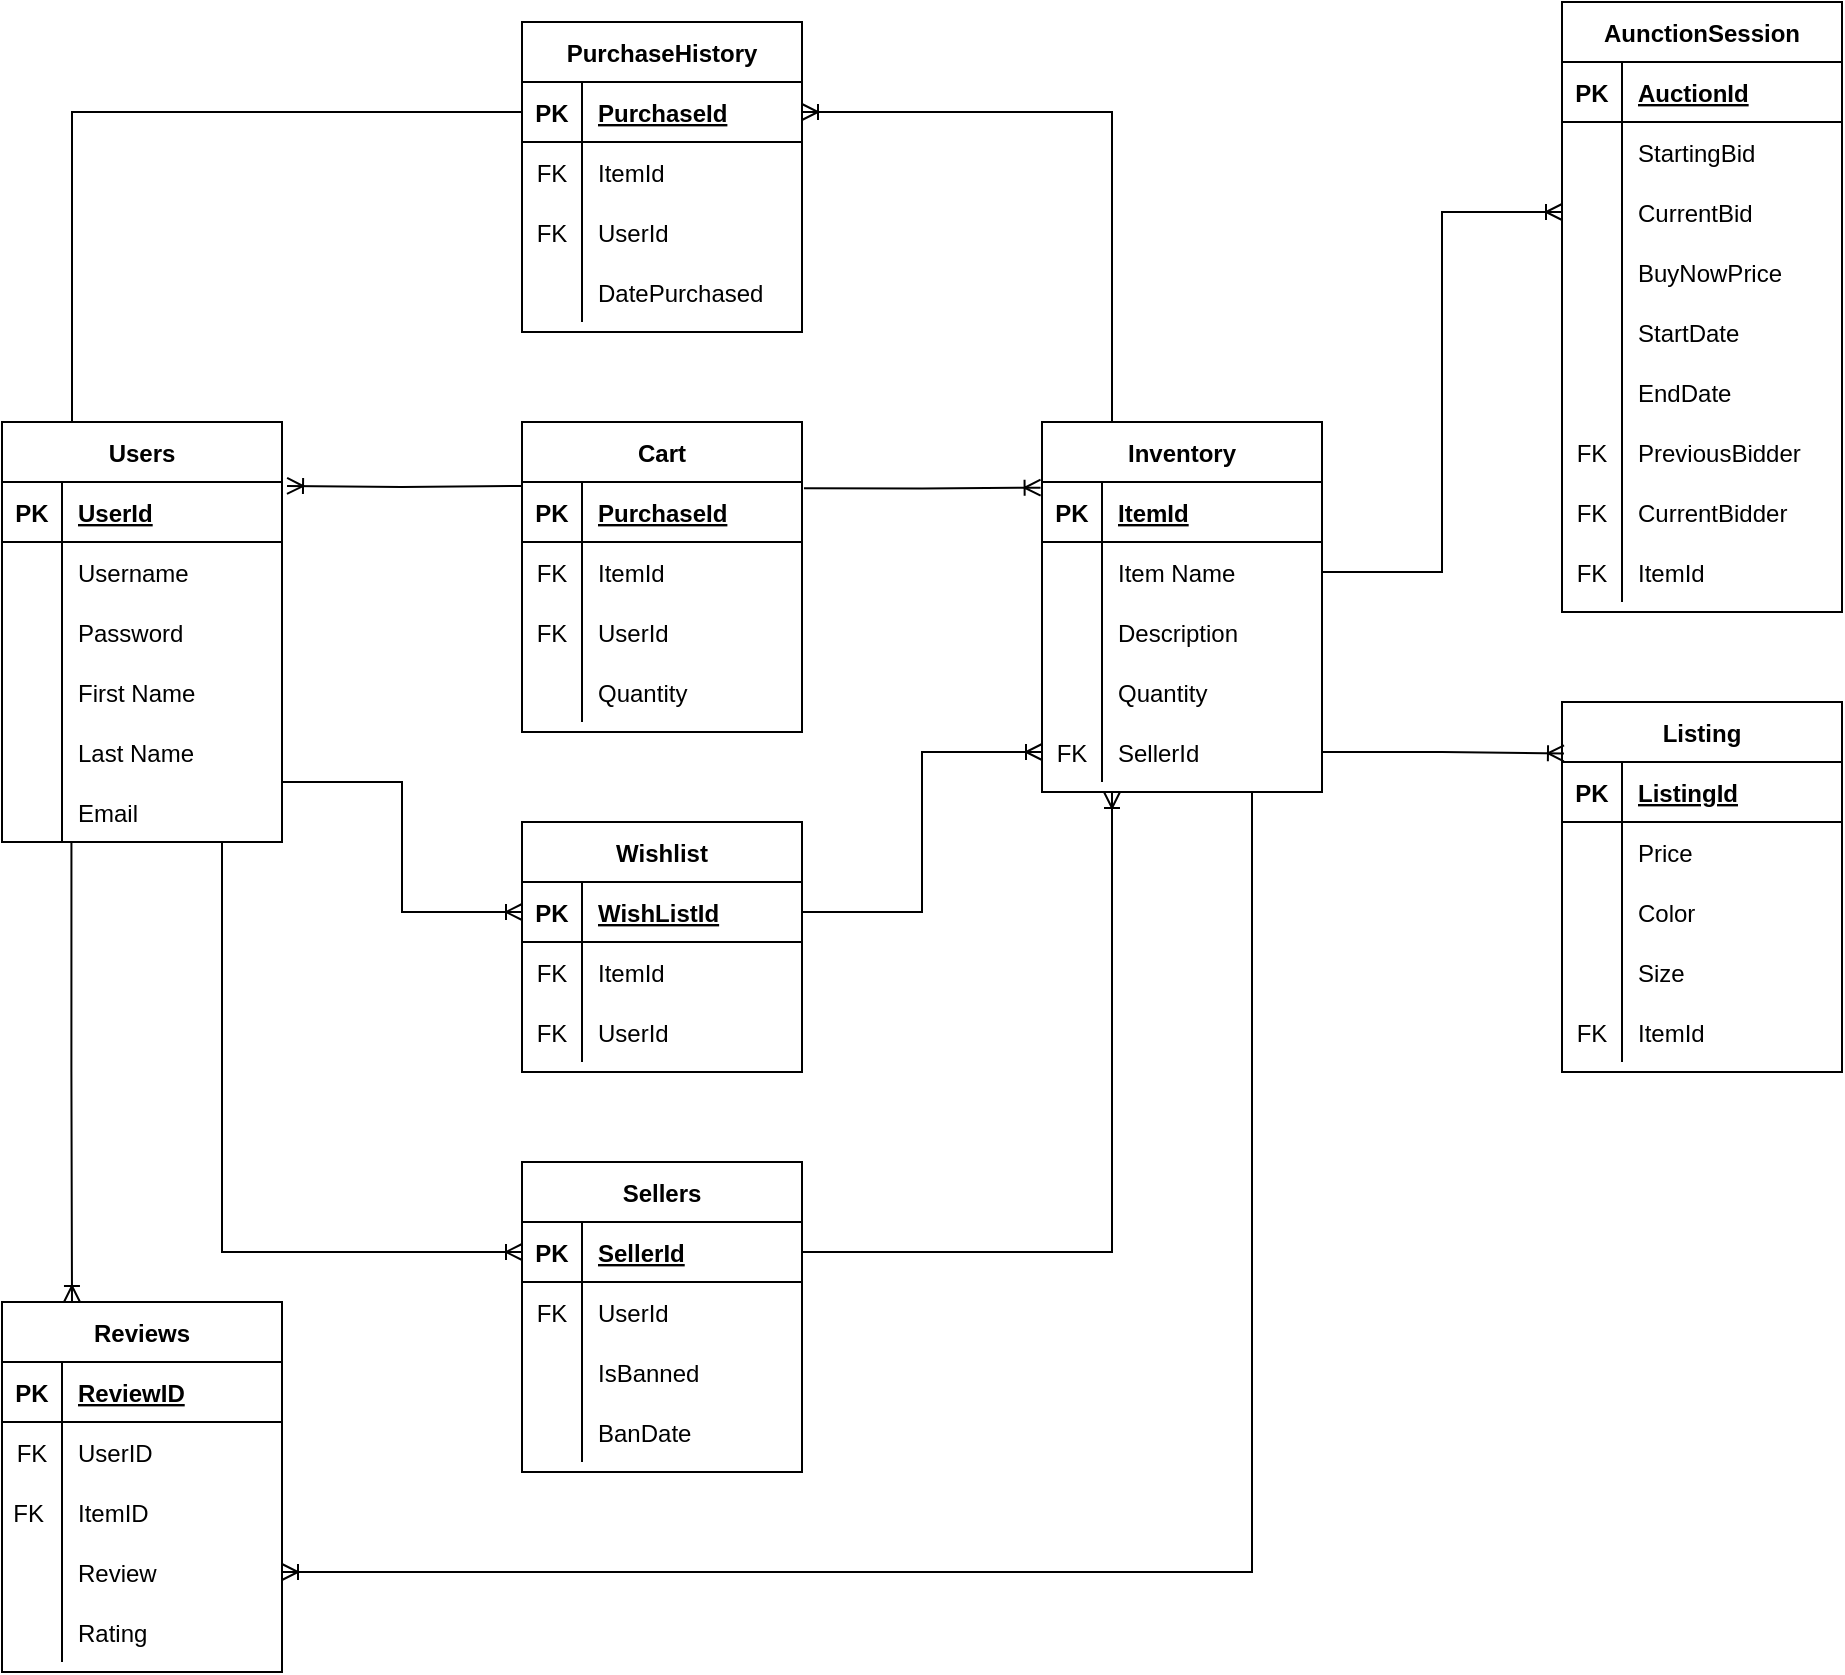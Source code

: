 <mxfile version="16.6.4" type="github">
  <diagram id="7JhVoVxikH07F7QoD8FI" name="Page-2">
    <mxGraphModel dx="1382" dy="833" grid="1" gridSize="10" guides="1" tooltips="1" connect="1" arrows="1" fold="1" page="1" pageScale="1" pageWidth="1100" pageHeight="850" math="0" shadow="0">
      <root>
        <mxCell id="oi6qNUU9MiPh9IPBVdOW-0" />
        <mxCell id="oi6qNUU9MiPh9IPBVdOW-1" parent="oi6qNUU9MiPh9IPBVdOW-0" />
        <mxCell id="oi6qNUU9MiPh9IPBVdOW-2" value="Sellers" style="shape=table;startSize=30;container=1;collapsible=1;childLayout=tableLayout;fixedRows=1;rowLines=0;fontStyle=1;align=center;resizeLast=1;" parent="oi6qNUU9MiPh9IPBVdOW-1" vertex="1">
          <mxGeometry x="300" y="588" width="140" height="155" as="geometry" />
        </mxCell>
        <mxCell id="oi6qNUU9MiPh9IPBVdOW-3" value="" style="shape=partialRectangle;collapsible=0;dropTarget=0;pointerEvents=0;fillColor=none;points=[[0,0.5],[1,0.5]];portConstraint=eastwest;top=0;left=0;right=0;bottom=1;" parent="oi6qNUU9MiPh9IPBVdOW-2" vertex="1">
          <mxGeometry y="30" width="140" height="30" as="geometry" />
        </mxCell>
        <mxCell id="oi6qNUU9MiPh9IPBVdOW-4" value="PK" style="shape=partialRectangle;overflow=hidden;connectable=0;fillColor=none;top=0;left=0;bottom=0;right=0;fontStyle=1;" parent="oi6qNUU9MiPh9IPBVdOW-3" vertex="1">
          <mxGeometry width="30" height="30" as="geometry">
            <mxRectangle width="30" height="30" as="alternateBounds" />
          </mxGeometry>
        </mxCell>
        <mxCell id="oi6qNUU9MiPh9IPBVdOW-5" value="SellerId" style="shape=partialRectangle;overflow=hidden;connectable=0;fillColor=none;top=0;left=0;bottom=0;right=0;align=left;spacingLeft=6;fontStyle=5;" parent="oi6qNUU9MiPh9IPBVdOW-3" vertex="1">
          <mxGeometry x="30" width="110" height="30" as="geometry">
            <mxRectangle width="110" height="30" as="alternateBounds" />
          </mxGeometry>
        </mxCell>
        <mxCell id="oi6qNUU9MiPh9IPBVdOW-6" value="" style="shape=partialRectangle;collapsible=0;dropTarget=0;pointerEvents=0;fillColor=none;points=[[0,0.5],[1,0.5]];portConstraint=eastwest;top=0;left=0;right=0;bottom=0;" parent="oi6qNUU9MiPh9IPBVdOW-2" vertex="1">
          <mxGeometry y="60" width="140" height="30" as="geometry" />
        </mxCell>
        <mxCell id="oi6qNUU9MiPh9IPBVdOW-7" value="FK" style="shape=partialRectangle;overflow=hidden;connectable=0;fillColor=none;top=0;left=0;bottom=0;right=0;" parent="oi6qNUU9MiPh9IPBVdOW-6" vertex="1">
          <mxGeometry width="30" height="30" as="geometry">
            <mxRectangle width="30" height="30" as="alternateBounds" />
          </mxGeometry>
        </mxCell>
        <mxCell id="oi6qNUU9MiPh9IPBVdOW-8" value="UserId" style="shape=partialRectangle;overflow=hidden;connectable=0;fillColor=none;top=0;left=0;bottom=0;right=0;align=left;spacingLeft=6;" parent="oi6qNUU9MiPh9IPBVdOW-6" vertex="1">
          <mxGeometry x="30" width="110" height="30" as="geometry">
            <mxRectangle width="110" height="30" as="alternateBounds" />
          </mxGeometry>
        </mxCell>
        <mxCell id="MBwBNCy9xlh3cjOg1fX7-0" style="shape=partialRectangle;collapsible=0;dropTarget=0;pointerEvents=0;fillColor=none;points=[[0,0.5],[1,0.5]];portConstraint=eastwest;top=0;left=0;right=0;bottom=0;" parent="oi6qNUU9MiPh9IPBVdOW-2" vertex="1">
          <mxGeometry y="90" width="140" height="30" as="geometry" />
        </mxCell>
        <mxCell id="MBwBNCy9xlh3cjOg1fX7-1" style="shape=partialRectangle;overflow=hidden;connectable=0;fillColor=none;top=0;left=0;bottom=0;right=0;" parent="MBwBNCy9xlh3cjOg1fX7-0" vertex="1">
          <mxGeometry width="30" height="30" as="geometry">
            <mxRectangle width="30" height="30" as="alternateBounds" />
          </mxGeometry>
        </mxCell>
        <mxCell id="MBwBNCy9xlh3cjOg1fX7-2" value="IsBanned" style="shape=partialRectangle;overflow=hidden;connectable=0;fillColor=none;top=0;left=0;bottom=0;right=0;align=left;spacingLeft=6;" parent="MBwBNCy9xlh3cjOg1fX7-0" vertex="1">
          <mxGeometry x="30" width="110" height="30" as="geometry">
            <mxRectangle width="110" height="30" as="alternateBounds" />
          </mxGeometry>
        </mxCell>
        <mxCell id="66dwfi4fmswbgSh-Gq48-25" style="shape=partialRectangle;collapsible=0;dropTarget=0;pointerEvents=0;fillColor=none;points=[[0,0.5],[1,0.5]];portConstraint=eastwest;top=0;left=0;right=0;bottom=0;" parent="oi6qNUU9MiPh9IPBVdOW-2" vertex="1">
          <mxGeometry y="120" width="140" height="30" as="geometry" />
        </mxCell>
        <mxCell id="66dwfi4fmswbgSh-Gq48-26" style="shape=partialRectangle;overflow=hidden;connectable=0;fillColor=none;top=0;left=0;bottom=0;right=0;" parent="66dwfi4fmswbgSh-Gq48-25" vertex="1">
          <mxGeometry width="30" height="30" as="geometry">
            <mxRectangle width="30" height="30" as="alternateBounds" />
          </mxGeometry>
        </mxCell>
        <mxCell id="66dwfi4fmswbgSh-Gq48-27" value="BanDate" style="shape=partialRectangle;overflow=hidden;connectable=0;fillColor=none;top=0;left=0;bottom=0;right=0;align=left;spacingLeft=6;" parent="66dwfi4fmswbgSh-Gq48-25" vertex="1">
          <mxGeometry x="30" width="110" height="30" as="geometry">
            <mxRectangle width="110" height="30" as="alternateBounds" />
          </mxGeometry>
        </mxCell>
        <mxCell id="5vyccFxWy9Sp275mOapR-0" value="" style="edgeStyle=orthogonalEdgeStyle;rounded=0;orthogonalLoop=1;jettySize=auto;html=1;startArrow=none;startFill=0;endArrow=ERoneToMany;endFill=0;entryX=1;entryY=0.5;entryDx=0;entryDy=0;exitX=0.25;exitY=0;exitDx=0;exitDy=0;" parent="oi6qNUU9MiPh9IPBVdOW-1" source="oi6qNUU9MiPh9IPBVdOW-9" target="oi6qNUU9MiPh9IPBVdOW-65" edge="1">
          <mxGeometry relative="1" as="geometry" />
        </mxCell>
        <mxCell id="oi6qNUU9MiPh9IPBVdOW-9" value="Inventory" style="shape=table;startSize=30;container=1;collapsible=1;childLayout=tableLayout;fixedRows=1;rowLines=0;fontStyle=1;align=center;resizeLast=1;" parent="oi6qNUU9MiPh9IPBVdOW-1" vertex="1">
          <mxGeometry x="560" y="218" width="140" height="185" as="geometry" />
        </mxCell>
        <mxCell id="oi6qNUU9MiPh9IPBVdOW-10" value="" style="shape=partialRectangle;collapsible=0;dropTarget=0;pointerEvents=0;fillColor=none;points=[[0,0.5],[1,0.5]];portConstraint=eastwest;top=0;left=0;right=0;bottom=1;" parent="oi6qNUU9MiPh9IPBVdOW-9" vertex="1">
          <mxGeometry y="30" width="140" height="30" as="geometry" />
        </mxCell>
        <mxCell id="oi6qNUU9MiPh9IPBVdOW-11" value="PK" style="shape=partialRectangle;overflow=hidden;connectable=0;fillColor=none;top=0;left=0;bottom=0;right=0;fontStyle=1;" parent="oi6qNUU9MiPh9IPBVdOW-10" vertex="1">
          <mxGeometry width="30" height="30" as="geometry">
            <mxRectangle width="30" height="30" as="alternateBounds" />
          </mxGeometry>
        </mxCell>
        <mxCell id="oi6qNUU9MiPh9IPBVdOW-12" value="ItemId" style="shape=partialRectangle;overflow=hidden;connectable=0;fillColor=none;top=0;left=0;bottom=0;right=0;align=left;spacingLeft=6;fontStyle=5;" parent="oi6qNUU9MiPh9IPBVdOW-10" vertex="1">
          <mxGeometry x="30" width="110" height="30" as="geometry">
            <mxRectangle width="110" height="30" as="alternateBounds" />
          </mxGeometry>
        </mxCell>
        <mxCell id="oi6qNUU9MiPh9IPBVdOW-13" value="" style="shape=partialRectangle;collapsible=0;dropTarget=0;pointerEvents=0;fillColor=none;points=[[0,0.5],[1,0.5]];portConstraint=eastwest;top=0;left=0;right=0;bottom=0;" parent="oi6qNUU9MiPh9IPBVdOW-9" vertex="1">
          <mxGeometry y="60" width="140" height="30" as="geometry" />
        </mxCell>
        <mxCell id="oi6qNUU9MiPh9IPBVdOW-14" value="" style="shape=partialRectangle;overflow=hidden;connectable=0;fillColor=none;top=0;left=0;bottom=0;right=0;" parent="oi6qNUU9MiPh9IPBVdOW-13" vertex="1">
          <mxGeometry width="30" height="30" as="geometry">
            <mxRectangle width="30" height="30" as="alternateBounds" />
          </mxGeometry>
        </mxCell>
        <mxCell id="oi6qNUU9MiPh9IPBVdOW-15" value="Item Name" style="shape=partialRectangle;overflow=hidden;connectable=0;fillColor=none;top=0;left=0;bottom=0;right=0;align=left;spacingLeft=6;" parent="oi6qNUU9MiPh9IPBVdOW-13" vertex="1">
          <mxGeometry x="30" width="110" height="30" as="geometry">
            <mxRectangle width="110" height="30" as="alternateBounds" />
          </mxGeometry>
        </mxCell>
        <mxCell id="oi6qNUU9MiPh9IPBVdOW-16" value="" style="shape=partialRectangle;collapsible=0;dropTarget=0;pointerEvents=0;fillColor=none;points=[[0,0.5],[1,0.5]];portConstraint=eastwest;top=0;left=0;right=0;bottom=0;" parent="oi6qNUU9MiPh9IPBVdOW-9" vertex="1">
          <mxGeometry y="90" width="140" height="30" as="geometry" />
        </mxCell>
        <mxCell id="oi6qNUU9MiPh9IPBVdOW-17" value="" style="shape=partialRectangle;overflow=hidden;connectable=0;fillColor=none;top=0;left=0;bottom=0;right=0;" parent="oi6qNUU9MiPh9IPBVdOW-16" vertex="1">
          <mxGeometry width="30" height="30" as="geometry">
            <mxRectangle width="30" height="30" as="alternateBounds" />
          </mxGeometry>
        </mxCell>
        <mxCell id="oi6qNUU9MiPh9IPBVdOW-18" value="Description" style="shape=partialRectangle;overflow=hidden;connectable=0;fillColor=none;top=0;left=0;bottom=0;right=0;align=left;spacingLeft=6;" parent="oi6qNUU9MiPh9IPBVdOW-16" vertex="1">
          <mxGeometry x="30" width="110" height="30" as="geometry">
            <mxRectangle width="110" height="30" as="alternateBounds" />
          </mxGeometry>
        </mxCell>
        <mxCell id="oi6qNUU9MiPh9IPBVdOW-19" style="shape=partialRectangle;collapsible=0;dropTarget=0;pointerEvents=0;fillColor=none;points=[[0,0.5],[1,0.5]];portConstraint=eastwest;top=0;left=0;right=0;bottom=0;" parent="oi6qNUU9MiPh9IPBVdOW-9" vertex="1">
          <mxGeometry y="120" width="140" height="30" as="geometry" />
        </mxCell>
        <mxCell id="oi6qNUU9MiPh9IPBVdOW-20" style="shape=partialRectangle;overflow=hidden;connectable=0;fillColor=none;top=0;left=0;bottom=0;right=0;" parent="oi6qNUU9MiPh9IPBVdOW-19" vertex="1">
          <mxGeometry width="30" height="30" as="geometry">
            <mxRectangle width="30" height="30" as="alternateBounds" />
          </mxGeometry>
        </mxCell>
        <mxCell id="oi6qNUU9MiPh9IPBVdOW-21" value="Quantity" style="shape=partialRectangle;overflow=hidden;connectable=0;fillColor=none;top=0;left=0;bottom=0;right=0;align=left;spacingLeft=6;" parent="oi6qNUU9MiPh9IPBVdOW-19" vertex="1">
          <mxGeometry x="30" width="110" height="30" as="geometry">
            <mxRectangle width="110" height="30" as="alternateBounds" />
          </mxGeometry>
        </mxCell>
        <mxCell id="oi6qNUU9MiPh9IPBVdOW-22" style="shape=partialRectangle;collapsible=0;dropTarget=0;pointerEvents=0;fillColor=none;points=[[0,0.5],[1,0.5]];portConstraint=eastwest;top=0;left=0;right=0;bottom=0;" parent="oi6qNUU9MiPh9IPBVdOW-9" vertex="1">
          <mxGeometry y="150" width="140" height="30" as="geometry" />
        </mxCell>
        <mxCell id="oi6qNUU9MiPh9IPBVdOW-23" value="FK" style="shape=partialRectangle;overflow=hidden;connectable=0;fillColor=none;top=0;left=0;bottom=0;right=0;" parent="oi6qNUU9MiPh9IPBVdOW-22" vertex="1">
          <mxGeometry width="30" height="30" as="geometry">
            <mxRectangle width="30" height="30" as="alternateBounds" />
          </mxGeometry>
        </mxCell>
        <mxCell id="oi6qNUU9MiPh9IPBVdOW-24" value="SellerId" style="shape=partialRectangle;overflow=hidden;connectable=0;fillColor=none;top=0;left=0;bottom=0;right=0;align=left;spacingLeft=6;" parent="oi6qNUU9MiPh9IPBVdOW-22" vertex="1">
          <mxGeometry x="30" width="110" height="30" as="geometry">
            <mxRectangle width="110" height="30" as="alternateBounds" />
          </mxGeometry>
        </mxCell>
        <mxCell id="oi6qNUU9MiPh9IPBVdOW-25" value="Users" style="shape=table;startSize=30;container=1;collapsible=1;childLayout=tableLayout;fixedRows=1;rowLines=0;fontStyle=1;align=center;resizeLast=1;" parent="oi6qNUU9MiPh9IPBVdOW-1" vertex="1">
          <mxGeometry x="40" y="218" width="140" height="210" as="geometry" />
        </mxCell>
        <mxCell id="oi6qNUU9MiPh9IPBVdOW-26" value="" style="shape=partialRectangle;collapsible=0;dropTarget=0;pointerEvents=0;fillColor=none;points=[[0,0.5],[1,0.5]];portConstraint=eastwest;top=0;left=0;right=0;bottom=1;" parent="oi6qNUU9MiPh9IPBVdOW-25" vertex="1">
          <mxGeometry y="30" width="140" height="30" as="geometry" />
        </mxCell>
        <mxCell id="oi6qNUU9MiPh9IPBVdOW-27" value="PK" style="shape=partialRectangle;overflow=hidden;connectable=0;fillColor=none;top=0;left=0;bottom=0;right=0;fontStyle=1;" parent="oi6qNUU9MiPh9IPBVdOW-26" vertex="1">
          <mxGeometry width="30" height="30" as="geometry">
            <mxRectangle width="30" height="30" as="alternateBounds" />
          </mxGeometry>
        </mxCell>
        <mxCell id="oi6qNUU9MiPh9IPBVdOW-28" value="UserId" style="shape=partialRectangle;overflow=hidden;connectable=0;fillColor=none;top=0;left=0;bottom=0;right=0;align=left;spacingLeft=6;fontStyle=5;" parent="oi6qNUU9MiPh9IPBVdOW-26" vertex="1">
          <mxGeometry x="30" width="110" height="30" as="geometry">
            <mxRectangle width="110" height="30" as="alternateBounds" />
          </mxGeometry>
        </mxCell>
        <mxCell id="oi6qNUU9MiPh9IPBVdOW-29" value="" style="shape=partialRectangle;collapsible=0;dropTarget=0;pointerEvents=0;fillColor=none;points=[[0,0.5],[1,0.5]];portConstraint=eastwest;top=0;left=0;right=0;bottom=0;" parent="oi6qNUU9MiPh9IPBVdOW-25" vertex="1">
          <mxGeometry y="60" width="140" height="30" as="geometry" />
        </mxCell>
        <mxCell id="oi6qNUU9MiPh9IPBVdOW-30" value="" style="shape=partialRectangle;overflow=hidden;connectable=0;fillColor=none;top=0;left=0;bottom=0;right=0;" parent="oi6qNUU9MiPh9IPBVdOW-29" vertex="1">
          <mxGeometry width="30" height="30" as="geometry">
            <mxRectangle width="30" height="30" as="alternateBounds" />
          </mxGeometry>
        </mxCell>
        <mxCell id="oi6qNUU9MiPh9IPBVdOW-31" value="Username" style="shape=partialRectangle;overflow=hidden;connectable=0;fillColor=none;top=0;left=0;bottom=0;right=0;align=left;spacingLeft=6;" parent="oi6qNUU9MiPh9IPBVdOW-29" vertex="1">
          <mxGeometry x="30" width="110" height="30" as="geometry">
            <mxRectangle width="110" height="30" as="alternateBounds" />
          </mxGeometry>
        </mxCell>
        <mxCell id="oi6qNUU9MiPh9IPBVdOW-32" style="shape=partialRectangle;collapsible=0;dropTarget=0;pointerEvents=0;fillColor=none;points=[[0,0.5],[1,0.5]];portConstraint=eastwest;top=0;left=0;right=0;bottom=0;" parent="oi6qNUU9MiPh9IPBVdOW-25" vertex="1">
          <mxGeometry y="90" width="140" height="30" as="geometry" />
        </mxCell>
        <mxCell id="oi6qNUU9MiPh9IPBVdOW-33" style="shape=partialRectangle;overflow=hidden;connectable=0;fillColor=none;top=0;left=0;bottom=0;right=0;" parent="oi6qNUU9MiPh9IPBVdOW-32" vertex="1">
          <mxGeometry width="30" height="30" as="geometry">
            <mxRectangle width="30" height="30" as="alternateBounds" />
          </mxGeometry>
        </mxCell>
        <mxCell id="oi6qNUU9MiPh9IPBVdOW-34" value="Password" style="shape=partialRectangle;overflow=hidden;connectable=0;fillColor=none;top=0;left=0;bottom=0;right=0;align=left;spacingLeft=6;" parent="oi6qNUU9MiPh9IPBVdOW-32" vertex="1">
          <mxGeometry x="30" width="110" height="30" as="geometry">
            <mxRectangle width="110" height="30" as="alternateBounds" />
          </mxGeometry>
        </mxCell>
        <mxCell id="oi6qNUU9MiPh9IPBVdOW-35" style="shape=partialRectangle;collapsible=0;dropTarget=0;pointerEvents=0;fillColor=none;points=[[0,0.5],[1,0.5]];portConstraint=eastwest;top=0;left=0;right=0;bottom=0;" parent="oi6qNUU9MiPh9IPBVdOW-25" vertex="1">
          <mxGeometry y="120" width="140" height="30" as="geometry" />
        </mxCell>
        <mxCell id="oi6qNUU9MiPh9IPBVdOW-36" style="shape=partialRectangle;overflow=hidden;connectable=0;fillColor=none;top=0;left=0;bottom=0;right=0;" parent="oi6qNUU9MiPh9IPBVdOW-35" vertex="1">
          <mxGeometry width="30" height="30" as="geometry">
            <mxRectangle width="30" height="30" as="alternateBounds" />
          </mxGeometry>
        </mxCell>
        <mxCell id="oi6qNUU9MiPh9IPBVdOW-37" value="First Name" style="shape=partialRectangle;overflow=hidden;connectable=0;fillColor=none;top=0;left=0;bottom=0;right=0;align=left;spacingLeft=6;" parent="oi6qNUU9MiPh9IPBVdOW-35" vertex="1">
          <mxGeometry x="30" width="110" height="30" as="geometry">
            <mxRectangle width="110" height="30" as="alternateBounds" />
          </mxGeometry>
        </mxCell>
        <mxCell id="oi6qNUU9MiPh9IPBVdOW-38" style="shape=partialRectangle;collapsible=0;dropTarget=0;pointerEvents=0;fillColor=none;points=[[0,0.5],[1,0.5]];portConstraint=eastwest;top=0;left=0;right=0;bottom=0;" parent="oi6qNUU9MiPh9IPBVdOW-25" vertex="1">
          <mxGeometry y="150" width="140" height="30" as="geometry" />
        </mxCell>
        <mxCell id="oi6qNUU9MiPh9IPBVdOW-39" style="shape=partialRectangle;overflow=hidden;connectable=0;fillColor=none;top=0;left=0;bottom=0;right=0;" parent="oi6qNUU9MiPh9IPBVdOW-38" vertex="1">
          <mxGeometry width="30" height="30" as="geometry">
            <mxRectangle width="30" height="30" as="alternateBounds" />
          </mxGeometry>
        </mxCell>
        <mxCell id="oi6qNUU9MiPh9IPBVdOW-40" value="Last Name" style="shape=partialRectangle;overflow=hidden;connectable=0;fillColor=none;top=0;left=0;bottom=0;right=0;align=left;spacingLeft=6;" parent="oi6qNUU9MiPh9IPBVdOW-38" vertex="1">
          <mxGeometry x="30" width="110" height="30" as="geometry">
            <mxRectangle width="110" height="30" as="alternateBounds" />
          </mxGeometry>
        </mxCell>
        <mxCell id="oi6qNUU9MiPh9IPBVdOW-41" style="shape=partialRectangle;collapsible=0;dropTarget=0;pointerEvents=0;fillColor=none;points=[[0,0.5],[1,0.5]];portConstraint=eastwest;top=0;left=0;right=0;bottom=0;" parent="oi6qNUU9MiPh9IPBVdOW-25" vertex="1">
          <mxGeometry y="180" width="140" height="30" as="geometry" />
        </mxCell>
        <mxCell id="oi6qNUU9MiPh9IPBVdOW-42" style="shape=partialRectangle;overflow=hidden;connectable=0;fillColor=none;top=0;left=0;bottom=0;right=0;" parent="oi6qNUU9MiPh9IPBVdOW-41" vertex="1">
          <mxGeometry width="30" height="30" as="geometry">
            <mxRectangle width="30" height="30" as="alternateBounds" />
          </mxGeometry>
        </mxCell>
        <mxCell id="oi6qNUU9MiPh9IPBVdOW-43" value="Email" style="shape=partialRectangle;overflow=hidden;connectable=0;fillColor=none;top=0;left=0;bottom=0;right=0;align=left;spacingLeft=6;" parent="oi6qNUU9MiPh9IPBVdOW-41" vertex="1">
          <mxGeometry x="30" width="110" height="30" as="geometry">
            <mxRectangle width="110" height="30" as="alternateBounds" />
          </mxGeometry>
        </mxCell>
        <mxCell id="66dwfi4fmswbgSh-Gq48-31" style="edgeStyle=orthogonalEdgeStyle;rounded=0;orthogonalLoop=1;jettySize=auto;html=1;endArrow=ERoneToMany;endFill=0;entryX=1.018;entryY=0.065;entryDx=0;entryDy=0;entryPerimeter=0;" parent="oi6qNUU9MiPh9IPBVdOW-1" target="oi6qNUU9MiPh9IPBVdOW-26" edge="1">
          <mxGeometry relative="1" as="geometry">
            <mxPoint x="300" y="250" as="sourcePoint" />
          </mxGeometry>
        </mxCell>
        <mxCell id="bgZkSCTNTY7DXZVQVt3U-2" value="" style="edgeStyle=orthogonalEdgeStyle;rounded=0;orthogonalLoop=1;jettySize=auto;html=1;startArrow=none;startFill=0;endArrow=ERoneToMany;endFill=0;exitX=1.007;exitY=0.106;exitDx=0;exitDy=0;entryX=-0.005;entryY=0.094;entryDx=0;entryDy=0;entryPerimeter=0;exitPerimeter=0;" parent="oi6qNUU9MiPh9IPBVdOW-1" source="oi6qNUU9MiPh9IPBVdOW-55" target="oi6qNUU9MiPh9IPBVdOW-10" edge="1">
          <mxGeometry relative="1" as="geometry">
            <mxPoint x="440" y="338" as="targetPoint" />
          </mxGeometry>
        </mxCell>
        <mxCell id="oi6qNUU9MiPh9IPBVdOW-54" value="Cart" style="shape=table;startSize=30;container=1;collapsible=1;childLayout=tableLayout;fixedRows=1;rowLines=0;fontStyle=1;align=center;resizeLast=1;" parent="oi6qNUU9MiPh9IPBVdOW-1" vertex="1">
          <mxGeometry x="300" y="218" width="140" height="155" as="geometry" />
        </mxCell>
        <mxCell id="oi6qNUU9MiPh9IPBVdOW-55" value="" style="shape=partialRectangle;collapsible=0;dropTarget=0;pointerEvents=0;fillColor=none;points=[[0,0.5],[1,0.5]];portConstraint=eastwest;top=0;left=0;right=0;bottom=1;" parent="oi6qNUU9MiPh9IPBVdOW-54" vertex="1">
          <mxGeometry y="30" width="140" height="30" as="geometry" />
        </mxCell>
        <mxCell id="oi6qNUU9MiPh9IPBVdOW-56" value="PK" style="shape=partialRectangle;overflow=hidden;connectable=0;fillColor=none;top=0;left=0;bottom=0;right=0;fontStyle=1;" parent="oi6qNUU9MiPh9IPBVdOW-55" vertex="1">
          <mxGeometry width="30" height="30" as="geometry">
            <mxRectangle width="30" height="30" as="alternateBounds" />
          </mxGeometry>
        </mxCell>
        <mxCell id="oi6qNUU9MiPh9IPBVdOW-57" value="PurchaseId" style="shape=partialRectangle;overflow=hidden;connectable=0;fillColor=none;top=0;left=0;bottom=0;right=0;align=left;spacingLeft=6;fontStyle=5;" parent="oi6qNUU9MiPh9IPBVdOW-55" vertex="1">
          <mxGeometry x="30" width="110" height="30" as="geometry">
            <mxRectangle width="110" height="30" as="alternateBounds" />
          </mxGeometry>
        </mxCell>
        <mxCell id="66dwfi4fmswbgSh-Gq48-28" style="shape=partialRectangle;collapsible=0;dropTarget=0;pointerEvents=0;fillColor=none;points=[[0,0.5],[1,0.5]];portConstraint=eastwest;top=0;left=0;right=0;bottom=0;" parent="oi6qNUU9MiPh9IPBVdOW-54" vertex="1">
          <mxGeometry y="60" width="140" height="30" as="geometry" />
        </mxCell>
        <mxCell id="66dwfi4fmswbgSh-Gq48-29" value="FK" style="shape=partialRectangle;overflow=hidden;connectable=0;fillColor=none;top=0;left=0;bottom=0;right=0;" parent="66dwfi4fmswbgSh-Gq48-28" vertex="1">
          <mxGeometry width="30" height="30" as="geometry">
            <mxRectangle width="30" height="30" as="alternateBounds" />
          </mxGeometry>
        </mxCell>
        <mxCell id="66dwfi4fmswbgSh-Gq48-30" value="ItemId" style="shape=partialRectangle;overflow=hidden;connectable=0;fillColor=none;top=0;left=0;bottom=0;right=0;align=left;spacingLeft=6;" parent="66dwfi4fmswbgSh-Gq48-28" vertex="1">
          <mxGeometry x="30" width="110" height="30" as="geometry">
            <mxRectangle width="110" height="30" as="alternateBounds" />
          </mxGeometry>
        </mxCell>
        <mxCell id="oi6qNUU9MiPh9IPBVdOW-61" style="shape=partialRectangle;collapsible=0;dropTarget=0;pointerEvents=0;fillColor=none;points=[[0,0.5],[1,0.5]];portConstraint=eastwest;top=0;left=0;right=0;bottom=0;" parent="oi6qNUU9MiPh9IPBVdOW-54" vertex="1">
          <mxGeometry y="90" width="140" height="30" as="geometry" />
        </mxCell>
        <mxCell id="oi6qNUU9MiPh9IPBVdOW-62" value="FK" style="shape=partialRectangle;overflow=hidden;connectable=0;fillColor=none;top=0;left=0;bottom=0;right=0;" parent="oi6qNUU9MiPh9IPBVdOW-61" vertex="1">
          <mxGeometry width="30" height="30" as="geometry">
            <mxRectangle width="30" height="30" as="alternateBounds" />
          </mxGeometry>
        </mxCell>
        <mxCell id="oi6qNUU9MiPh9IPBVdOW-63" value="UserId" style="shape=partialRectangle;overflow=hidden;connectable=0;fillColor=none;top=0;left=0;bottom=0;right=0;align=left;spacingLeft=6;" parent="oi6qNUU9MiPh9IPBVdOW-61" vertex="1">
          <mxGeometry x="30" width="110" height="30" as="geometry">
            <mxRectangle width="110" height="30" as="alternateBounds" />
          </mxGeometry>
        </mxCell>
        <mxCell id="MgyqcniE5hdb9Rb6InU8-43" style="shape=partialRectangle;collapsible=0;dropTarget=0;pointerEvents=0;fillColor=none;points=[[0,0.5],[1,0.5]];portConstraint=eastwest;top=0;left=0;right=0;bottom=0;" parent="oi6qNUU9MiPh9IPBVdOW-54" vertex="1">
          <mxGeometry y="120" width="140" height="30" as="geometry" />
        </mxCell>
        <mxCell id="MgyqcniE5hdb9Rb6InU8-44" style="shape=partialRectangle;overflow=hidden;connectable=0;fillColor=none;top=0;left=0;bottom=0;right=0;" parent="MgyqcniE5hdb9Rb6InU8-43" vertex="1">
          <mxGeometry width="30" height="30" as="geometry">
            <mxRectangle width="30" height="30" as="alternateBounds" />
          </mxGeometry>
        </mxCell>
        <mxCell id="MgyqcniE5hdb9Rb6InU8-45" value="Quantity" style="shape=partialRectangle;overflow=hidden;connectable=0;fillColor=none;top=0;left=0;bottom=0;right=0;align=left;spacingLeft=6;" parent="MgyqcniE5hdb9Rb6InU8-43" vertex="1">
          <mxGeometry x="30" width="110" height="30" as="geometry">
            <mxRectangle width="110" height="30" as="alternateBounds" />
          </mxGeometry>
        </mxCell>
        <mxCell id="oi6qNUU9MiPh9IPBVdOW-74" value="AunctionSession" style="shape=table;startSize=30;container=1;collapsible=1;childLayout=tableLayout;fixedRows=1;rowLines=0;fontStyle=1;align=center;resizeLast=1;" parent="oi6qNUU9MiPh9IPBVdOW-1" vertex="1">
          <mxGeometry x="820" y="8" width="140" height="305" as="geometry" />
        </mxCell>
        <mxCell id="oi6qNUU9MiPh9IPBVdOW-75" value="" style="shape=partialRectangle;collapsible=0;dropTarget=0;pointerEvents=0;fillColor=none;points=[[0,0.5],[1,0.5]];portConstraint=eastwest;top=0;left=0;right=0;bottom=1;" parent="oi6qNUU9MiPh9IPBVdOW-74" vertex="1">
          <mxGeometry y="30" width="140" height="30" as="geometry" />
        </mxCell>
        <mxCell id="oi6qNUU9MiPh9IPBVdOW-76" value="PK" style="shape=partialRectangle;overflow=hidden;connectable=0;fillColor=none;top=0;left=0;bottom=0;right=0;fontStyle=1;" parent="oi6qNUU9MiPh9IPBVdOW-75" vertex="1">
          <mxGeometry width="30" height="30" as="geometry">
            <mxRectangle width="30" height="30" as="alternateBounds" />
          </mxGeometry>
        </mxCell>
        <mxCell id="oi6qNUU9MiPh9IPBVdOW-77" value="AuctionId" style="shape=partialRectangle;overflow=hidden;connectable=0;fillColor=none;top=0;left=0;bottom=0;right=0;align=left;spacingLeft=6;fontStyle=5;" parent="oi6qNUU9MiPh9IPBVdOW-75" vertex="1">
          <mxGeometry x="30" width="110" height="30" as="geometry">
            <mxRectangle width="110" height="30" as="alternateBounds" />
          </mxGeometry>
        </mxCell>
        <mxCell id="oi6qNUU9MiPh9IPBVdOW-78" value="" style="shape=partialRectangle;collapsible=0;dropTarget=0;pointerEvents=0;fillColor=none;points=[[0,0.5],[1,0.5]];portConstraint=eastwest;top=0;left=0;right=0;bottom=0;" parent="oi6qNUU9MiPh9IPBVdOW-74" vertex="1">
          <mxGeometry y="60" width="140" height="30" as="geometry" />
        </mxCell>
        <mxCell id="oi6qNUU9MiPh9IPBVdOW-79" value="" style="shape=partialRectangle;overflow=hidden;connectable=0;fillColor=none;top=0;left=0;bottom=0;right=0;" parent="oi6qNUU9MiPh9IPBVdOW-78" vertex="1">
          <mxGeometry width="30" height="30" as="geometry">
            <mxRectangle width="30" height="30" as="alternateBounds" />
          </mxGeometry>
        </mxCell>
        <mxCell id="oi6qNUU9MiPh9IPBVdOW-80" value="StartingBid" style="shape=partialRectangle;overflow=hidden;connectable=0;fillColor=none;top=0;left=0;bottom=0;right=0;align=left;spacingLeft=6;" parent="oi6qNUU9MiPh9IPBVdOW-78" vertex="1">
          <mxGeometry x="30" width="110" height="30" as="geometry">
            <mxRectangle width="110" height="30" as="alternateBounds" />
          </mxGeometry>
        </mxCell>
        <mxCell id="oi6qNUU9MiPh9IPBVdOW-81" style="shape=partialRectangle;collapsible=0;dropTarget=0;pointerEvents=0;fillColor=none;points=[[0,0.5],[1,0.5]];portConstraint=eastwest;top=0;left=0;right=0;bottom=0;" parent="oi6qNUU9MiPh9IPBVdOW-74" vertex="1">
          <mxGeometry y="90" width="140" height="30" as="geometry" />
        </mxCell>
        <mxCell id="oi6qNUU9MiPh9IPBVdOW-82" style="shape=partialRectangle;overflow=hidden;connectable=0;fillColor=none;top=0;left=0;bottom=0;right=0;" parent="oi6qNUU9MiPh9IPBVdOW-81" vertex="1">
          <mxGeometry width="30" height="30" as="geometry">
            <mxRectangle width="30" height="30" as="alternateBounds" />
          </mxGeometry>
        </mxCell>
        <mxCell id="oi6qNUU9MiPh9IPBVdOW-83" value="CurrentBid" style="shape=partialRectangle;overflow=hidden;connectable=0;fillColor=none;top=0;left=0;bottom=0;right=0;align=left;spacingLeft=6;" parent="oi6qNUU9MiPh9IPBVdOW-81" vertex="1">
          <mxGeometry x="30" width="110" height="30" as="geometry">
            <mxRectangle width="110" height="30" as="alternateBounds" />
          </mxGeometry>
        </mxCell>
        <mxCell id="oi6qNUU9MiPh9IPBVdOW-87" style="shape=partialRectangle;collapsible=0;dropTarget=0;pointerEvents=0;fillColor=none;points=[[0,0.5],[1,0.5]];portConstraint=eastwest;top=0;left=0;right=0;bottom=0;" parent="oi6qNUU9MiPh9IPBVdOW-74" vertex="1">
          <mxGeometry y="120" width="140" height="30" as="geometry" />
        </mxCell>
        <mxCell id="oi6qNUU9MiPh9IPBVdOW-88" style="shape=partialRectangle;overflow=hidden;connectable=0;fillColor=none;top=0;left=0;bottom=0;right=0;" parent="oi6qNUU9MiPh9IPBVdOW-87" vertex="1">
          <mxGeometry width="30" height="30" as="geometry">
            <mxRectangle width="30" height="30" as="alternateBounds" />
          </mxGeometry>
        </mxCell>
        <mxCell id="oi6qNUU9MiPh9IPBVdOW-89" value="BuyNowPrice" style="shape=partialRectangle;overflow=hidden;connectable=0;fillColor=none;top=0;left=0;bottom=0;right=0;align=left;spacingLeft=6;" parent="oi6qNUU9MiPh9IPBVdOW-87" vertex="1">
          <mxGeometry x="30" width="110" height="30" as="geometry">
            <mxRectangle width="110" height="30" as="alternateBounds" />
          </mxGeometry>
        </mxCell>
        <mxCell id="66dwfi4fmswbgSh-Gq48-9" style="shape=partialRectangle;collapsible=0;dropTarget=0;pointerEvents=0;fillColor=none;points=[[0,0.5],[1,0.5]];portConstraint=eastwest;top=0;left=0;right=0;bottom=0;" parent="oi6qNUU9MiPh9IPBVdOW-74" vertex="1">
          <mxGeometry y="150" width="140" height="30" as="geometry" />
        </mxCell>
        <mxCell id="66dwfi4fmswbgSh-Gq48-10" style="shape=partialRectangle;overflow=hidden;connectable=0;fillColor=none;top=0;left=0;bottom=0;right=0;" parent="66dwfi4fmswbgSh-Gq48-9" vertex="1">
          <mxGeometry width="30" height="30" as="geometry">
            <mxRectangle width="30" height="30" as="alternateBounds" />
          </mxGeometry>
        </mxCell>
        <mxCell id="66dwfi4fmswbgSh-Gq48-11" value="StartDate" style="shape=partialRectangle;overflow=hidden;connectable=0;fillColor=none;top=0;left=0;bottom=0;right=0;align=left;spacingLeft=6;" parent="66dwfi4fmswbgSh-Gq48-9" vertex="1">
          <mxGeometry x="30" width="110" height="30" as="geometry">
            <mxRectangle width="110" height="30" as="alternateBounds" />
          </mxGeometry>
        </mxCell>
        <mxCell id="66dwfi4fmswbgSh-Gq48-6" style="shape=partialRectangle;collapsible=0;dropTarget=0;pointerEvents=0;fillColor=none;points=[[0,0.5],[1,0.5]];portConstraint=eastwest;top=0;left=0;right=0;bottom=0;" parent="oi6qNUU9MiPh9IPBVdOW-74" vertex="1">
          <mxGeometry y="180" width="140" height="30" as="geometry" />
        </mxCell>
        <mxCell id="66dwfi4fmswbgSh-Gq48-7" style="shape=partialRectangle;overflow=hidden;connectable=0;fillColor=none;top=0;left=0;bottom=0;right=0;" parent="66dwfi4fmswbgSh-Gq48-6" vertex="1">
          <mxGeometry width="30" height="30" as="geometry">
            <mxRectangle width="30" height="30" as="alternateBounds" />
          </mxGeometry>
        </mxCell>
        <mxCell id="66dwfi4fmswbgSh-Gq48-8" value="EndDate" style="shape=partialRectangle;overflow=hidden;connectable=0;fillColor=none;top=0;left=0;bottom=0;right=0;align=left;spacingLeft=6;" parent="66dwfi4fmswbgSh-Gq48-6" vertex="1">
          <mxGeometry x="30" width="110" height="30" as="geometry">
            <mxRectangle width="110" height="30" as="alternateBounds" />
          </mxGeometry>
        </mxCell>
        <mxCell id="66dwfi4fmswbgSh-Gq48-3" style="shape=partialRectangle;collapsible=0;dropTarget=0;pointerEvents=0;fillColor=none;points=[[0,0.5],[1,0.5]];portConstraint=eastwest;top=0;left=0;right=0;bottom=0;" parent="oi6qNUU9MiPh9IPBVdOW-74" vertex="1">
          <mxGeometry y="210" width="140" height="30" as="geometry" />
        </mxCell>
        <mxCell id="66dwfi4fmswbgSh-Gq48-4" value="FK" style="shape=partialRectangle;overflow=hidden;connectable=0;fillColor=none;top=0;left=0;bottom=0;right=0;" parent="66dwfi4fmswbgSh-Gq48-3" vertex="1">
          <mxGeometry width="30" height="30" as="geometry">
            <mxRectangle width="30" height="30" as="alternateBounds" />
          </mxGeometry>
        </mxCell>
        <mxCell id="66dwfi4fmswbgSh-Gq48-5" value="PreviousBidder" style="shape=partialRectangle;overflow=hidden;connectable=0;fillColor=none;top=0;left=0;bottom=0;right=0;align=left;spacingLeft=6;" parent="66dwfi4fmswbgSh-Gq48-3" vertex="1">
          <mxGeometry x="30" width="110" height="30" as="geometry">
            <mxRectangle width="110" height="30" as="alternateBounds" />
          </mxGeometry>
        </mxCell>
        <mxCell id="66dwfi4fmswbgSh-Gq48-12" style="shape=partialRectangle;collapsible=0;dropTarget=0;pointerEvents=0;fillColor=none;points=[[0,0.5],[1,0.5]];portConstraint=eastwest;top=0;left=0;right=0;bottom=0;" parent="oi6qNUU9MiPh9IPBVdOW-74" vertex="1">
          <mxGeometry y="240" width="140" height="30" as="geometry" />
        </mxCell>
        <mxCell id="66dwfi4fmswbgSh-Gq48-13" value="FK" style="shape=partialRectangle;overflow=hidden;connectable=0;fillColor=none;top=0;left=0;bottom=0;right=0;" parent="66dwfi4fmswbgSh-Gq48-12" vertex="1">
          <mxGeometry width="30" height="30" as="geometry">
            <mxRectangle width="30" height="30" as="alternateBounds" />
          </mxGeometry>
        </mxCell>
        <mxCell id="66dwfi4fmswbgSh-Gq48-14" value="CurrentBidder" style="shape=partialRectangle;overflow=hidden;connectable=0;fillColor=none;top=0;left=0;bottom=0;right=0;align=left;spacingLeft=6;" parent="66dwfi4fmswbgSh-Gq48-12" vertex="1">
          <mxGeometry x="30" width="110" height="30" as="geometry">
            <mxRectangle width="110" height="30" as="alternateBounds" />
          </mxGeometry>
        </mxCell>
        <mxCell id="oi6qNUU9MiPh9IPBVdOW-90" style="shape=partialRectangle;collapsible=0;dropTarget=0;pointerEvents=0;fillColor=none;points=[[0,0.5],[1,0.5]];portConstraint=eastwest;top=0;left=0;right=0;bottom=0;" parent="oi6qNUU9MiPh9IPBVdOW-74" vertex="1">
          <mxGeometry y="270" width="140" height="30" as="geometry" />
        </mxCell>
        <mxCell id="oi6qNUU9MiPh9IPBVdOW-91" value="FK" style="shape=partialRectangle;overflow=hidden;connectable=0;fillColor=none;top=0;left=0;bottom=0;right=0;" parent="oi6qNUU9MiPh9IPBVdOW-90" vertex="1">
          <mxGeometry width="30" height="30" as="geometry">
            <mxRectangle width="30" height="30" as="alternateBounds" />
          </mxGeometry>
        </mxCell>
        <mxCell id="oi6qNUU9MiPh9IPBVdOW-92" value="ItemId" style="shape=partialRectangle;overflow=hidden;connectable=0;fillColor=none;top=0;left=0;bottom=0;right=0;align=left;spacingLeft=6;" parent="oi6qNUU9MiPh9IPBVdOW-90" vertex="1">
          <mxGeometry x="30" width="110" height="30" as="geometry">
            <mxRectangle width="110" height="30" as="alternateBounds" />
          </mxGeometry>
        </mxCell>
        <mxCell id="oi6qNUU9MiPh9IPBVdOW-93" value="Reviews" style="shape=table;startSize=30;container=1;collapsible=1;childLayout=tableLayout;fixedRows=1;rowLines=0;fontStyle=1;align=center;resizeLast=1;" parent="oi6qNUU9MiPh9IPBVdOW-1" vertex="1">
          <mxGeometry x="40" y="658" width="140" height="185.0" as="geometry" />
        </mxCell>
        <mxCell id="oi6qNUU9MiPh9IPBVdOW-94" value="" style="shape=partialRectangle;collapsible=0;dropTarget=0;pointerEvents=0;fillColor=none;points=[[0,0.5],[1,0.5]];portConstraint=eastwest;top=0;left=0;right=0;bottom=1;" parent="oi6qNUU9MiPh9IPBVdOW-93" vertex="1">
          <mxGeometry y="30" width="140" height="30" as="geometry" />
        </mxCell>
        <mxCell id="oi6qNUU9MiPh9IPBVdOW-95" value="PK" style="shape=partialRectangle;overflow=hidden;connectable=0;fillColor=none;top=0;left=0;bottom=0;right=0;fontStyle=1;" parent="oi6qNUU9MiPh9IPBVdOW-94" vertex="1">
          <mxGeometry width="30" height="30" as="geometry">
            <mxRectangle width="30" height="30" as="alternateBounds" />
          </mxGeometry>
        </mxCell>
        <mxCell id="oi6qNUU9MiPh9IPBVdOW-96" value="ReviewID" style="shape=partialRectangle;overflow=hidden;connectable=0;fillColor=none;top=0;left=0;bottom=0;right=0;align=left;spacingLeft=6;fontStyle=5;" parent="oi6qNUU9MiPh9IPBVdOW-94" vertex="1">
          <mxGeometry x="30" width="110" height="30" as="geometry">
            <mxRectangle width="110" height="30" as="alternateBounds" />
          </mxGeometry>
        </mxCell>
        <mxCell id="oi6qNUU9MiPh9IPBVdOW-97" value="" style="shape=partialRectangle;collapsible=0;dropTarget=0;pointerEvents=0;fillColor=none;points=[[0,0.5],[1,0.5]];portConstraint=eastwest;top=0;left=0;right=0;bottom=0;" parent="oi6qNUU9MiPh9IPBVdOW-93" vertex="1">
          <mxGeometry y="60" width="140" height="30" as="geometry" />
        </mxCell>
        <mxCell id="oi6qNUU9MiPh9IPBVdOW-98" value="FK" style="shape=partialRectangle;overflow=hidden;connectable=0;fillColor=none;top=0;left=0;bottom=0;right=0;" parent="oi6qNUU9MiPh9IPBVdOW-97" vertex="1">
          <mxGeometry width="30" height="30" as="geometry">
            <mxRectangle width="30" height="30" as="alternateBounds" />
          </mxGeometry>
        </mxCell>
        <mxCell id="oi6qNUU9MiPh9IPBVdOW-99" value="UserID" style="shape=partialRectangle;overflow=hidden;connectable=0;fillColor=none;top=0;left=0;bottom=0;right=0;align=left;spacingLeft=6;" parent="oi6qNUU9MiPh9IPBVdOW-97" vertex="1">
          <mxGeometry x="30" width="110" height="30" as="geometry">
            <mxRectangle width="110" height="30" as="alternateBounds" />
          </mxGeometry>
        </mxCell>
        <mxCell id="oi6qNUU9MiPh9IPBVdOW-100" value="" style="shape=partialRectangle;collapsible=0;dropTarget=0;pointerEvents=0;fillColor=none;points=[[0,0.5],[1,0.5]];portConstraint=eastwest;top=0;left=0;right=0;bottom=0;" parent="oi6qNUU9MiPh9IPBVdOW-93" vertex="1">
          <mxGeometry y="90" width="140" height="30" as="geometry" />
        </mxCell>
        <mxCell id="oi6qNUU9MiPh9IPBVdOW-101" value=" FK  " style="shape=partialRectangle;overflow=hidden;connectable=0;fillColor=none;top=0;left=0;bottom=0;right=0;" parent="oi6qNUU9MiPh9IPBVdOW-100" vertex="1">
          <mxGeometry width="30" height="30" as="geometry">
            <mxRectangle width="30" height="30" as="alternateBounds" />
          </mxGeometry>
        </mxCell>
        <mxCell id="oi6qNUU9MiPh9IPBVdOW-102" value="ItemID" style="shape=partialRectangle;overflow=hidden;connectable=0;fillColor=none;top=0;left=0;bottom=0;right=0;align=left;spacingLeft=6;" parent="oi6qNUU9MiPh9IPBVdOW-100" vertex="1">
          <mxGeometry x="30" width="110" height="30" as="geometry">
            <mxRectangle width="110" height="30" as="alternateBounds" />
          </mxGeometry>
        </mxCell>
        <mxCell id="66dwfi4fmswbgSh-Gq48-19" style="shape=partialRectangle;collapsible=0;dropTarget=0;pointerEvents=0;fillColor=none;points=[[0,0.5],[1,0.5]];portConstraint=eastwest;top=0;left=0;right=0;bottom=0;" parent="oi6qNUU9MiPh9IPBVdOW-93" vertex="1">
          <mxGeometry y="120" width="140" height="30" as="geometry" />
        </mxCell>
        <mxCell id="66dwfi4fmswbgSh-Gq48-20" style="shape=partialRectangle;overflow=hidden;connectable=0;fillColor=none;top=0;left=0;bottom=0;right=0;" parent="66dwfi4fmswbgSh-Gq48-19" vertex="1">
          <mxGeometry width="30" height="30" as="geometry">
            <mxRectangle width="30" height="30" as="alternateBounds" />
          </mxGeometry>
        </mxCell>
        <mxCell id="66dwfi4fmswbgSh-Gq48-21" value="Review" style="shape=partialRectangle;overflow=hidden;connectable=0;fillColor=none;top=0;left=0;bottom=0;right=0;align=left;spacingLeft=6;" parent="66dwfi4fmswbgSh-Gq48-19" vertex="1">
          <mxGeometry x="30" width="110" height="30" as="geometry">
            <mxRectangle width="110" height="30" as="alternateBounds" />
          </mxGeometry>
        </mxCell>
        <mxCell id="66dwfi4fmswbgSh-Gq48-22" style="shape=partialRectangle;collapsible=0;dropTarget=0;pointerEvents=0;fillColor=none;points=[[0,0.5],[1,0.5]];portConstraint=eastwest;top=0;left=0;right=0;bottom=0;" parent="oi6qNUU9MiPh9IPBVdOW-93" vertex="1">
          <mxGeometry y="150" width="140" height="30" as="geometry" />
        </mxCell>
        <mxCell id="66dwfi4fmswbgSh-Gq48-23" style="shape=partialRectangle;overflow=hidden;connectable=0;fillColor=none;top=0;left=0;bottom=0;right=0;" parent="66dwfi4fmswbgSh-Gq48-22" vertex="1">
          <mxGeometry width="30" height="30" as="geometry">
            <mxRectangle width="30" height="30" as="alternateBounds" />
          </mxGeometry>
        </mxCell>
        <mxCell id="66dwfi4fmswbgSh-Gq48-24" value="Rating" style="shape=partialRectangle;overflow=hidden;connectable=0;fillColor=none;top=0;left=0;bottom=0;right=0;align=left;spacingLeft=6;" parent="66dwfi4fmswbgSh-Gq48-22" vertex="1">
          <mxGeometry x="30" width="110" height="30" as="geometry">
            <mxRectangle width="110" height="30" as="alternateBounds" />
          </mxGeometry>
        </mxCell>
        <mxCell id="oi6qNUU9MiPh9IPBVdOW-103" value="" style="fontSize=12;html=1;endArrow=ERoneToMany;rounded=0;edgeStyle=orthogonalEdgeStyle;entryX=0;entryY=0.5;entryDx=0;entryDy=0;" parent="oi6qNUU9MiPh9IPBVdOW-1" target="oi6qNUU9MiPh9IPBVdOW-3" edge="1">
          <mxGeometry width="100" height="100" relative="1" as="geometry">
            <mxPoint x="150" y="428" as="sourcePoint" />
            <mxPoint x="190" y="488" as="targetPoint" />
            <Array as="points">
              <mxPoint x="150" y="633" />
            </Array>
          </mxGeometry>
        </mxCell>
        <mxCell id="oi6qNUU9MiPh9IPBVdOW-106" value="" style="fontSize=12;html=1;endArrow=ERoneToMany;rounded=0;edgeStyle=orthogonalEdgeStyle;startArrow=none;exitX=1;exitY=0.5;exitDx=0;exitDy=0;entryX=0;entryY=0.5;entryDx=0;entryDy=0;" parent="oi6qNUU9MiPh9IPBVdOW-1" source="oi6qNUU9MiPh9IPBVdOW-45" target="oi6qNUU9MiPh9IPBVdOW-22" edge="1">
          <mxGeometry width="100" height="100" relative="1" as="geometry">
            <mxPoint x="340" y="380" as="sourcePoint" />
            <mxPoint x="530" y="394" as="targetPoint" />
          </mxGeometry>
        </mxCell>
        <mxCell id="oi6qNUU9MiPh9IPBVdOW-111" value="" style="edgeStyle=orthogonalEdgeStyle;fontSize=12;html=1;endArrow=ERoneToMany;rounded=0;entryX=1;entryY=0.5;entryDx=0;entryDy=0;exitX=0.75;exitY=1;exitDx=0;exitDy=0;" parent="oi6qNUU9MiPh9IPBVdOW-1" source="oi6qNUU9MiPh9IPBVdOW-9" target="66dwfi4fmswbgSh-Gq48-19" edge="1">
          <mxGeometry width="100" height="100" relative="1" as="geometry">
            <mxPoint x="319" y="418" as="sourcePoint" />
            <mxPoint x="319" y="458" as="targetPoint" />
            <Array as="points">
              <mxPoint x="665" y="793" />
            </Array>
          </mxGeometry>
        </mxCell>
        <mxCell id="oi6qNUU9MiPh9IPBVdOW-112" value="" style="edgeStyle=orthogonalEdgeStyle;fontSize=12;html=1;endArrow=ERoneToMany;rounded=0;exitX=0.248;exitY=0.997;exitDx=0;exitDy=0;exitPerimeter=0;entryX=0.25;entryY=0;entryDx=0;entryDy=0;" parent="oi6qNUU9MiPh9IPBVdOW-1" source="oi6qNUU9MiPh9IPBVdOW-41" target="oi6qNUU9MiPh9IPBVdOW-93" edge="1">
          <mxGeometry width="100" height="100" relative="1" as="geometry">
            <mxPoint x="50" y="228" as="sourcePoint" />
            <mxPoint x="380" y="638" as="targetPoint" />
          </mxGeometry>
        </mxCell>
        <mxCell id="oi6qNUU9MiPh9IPBVdOW-113" value="" style="fontSize=12;html=1;endArrow=ERoneToMany;rounded=0;exitX=1;exitY=0.5;exitDx=0;exitDy=0;entryX=0;entryY=0.5;entryDx=0;entryDy=0;edgeStyle=orthogonalEdgeStyle;" parent="oi6qNUU9MiPh9IPBVdOW-1" source="oi6qNUU9MiPh9IPBVdOW-13" target="oi6qNUU9MiPh9IPBVdOW-81" edge="1">
          <mxGeometry width="100" height="100" relative="1" as="geometry">
            <mxPoint x="750" y="358" as="sourcePoint" />
            <mxPoint x="850" y="258" as="targetPoint" />
          </mxGeometry>
        </mxCell>
        <mxCell id="oi6qNUU9MiPh9IPBVdOW-44" value="Wishlist" style="shape=table;startSize=30;container=1;collapsible=1;childLayout=tableLayout;fixedRows=1;rowLines=0;fontStyle=1;align=center;resizeLast=1;" parent="oi6qNUU9MiPh9IPBVdOW-1" vertex="1">
          <mxGeometry x="300" y="418" width="140" height="125" as="geometry" />
        </mxCell>
        <mxCell id="oi6qNUU9MiPh9IPBVdOW-45" value="" style="shape=partialRectangle;collapsible=0;dropTarget=0;pointerEvents=0;fillColor=none;points=[[0,0.5],[1,0.5]];portConstraint=eastwest;top=0;left=0;right=0;bottom=1;" parent="oi6qNUU9MiPh9IPBVdOW-44" vertex="1">
          <mxGeometry y="30" width="140" height="30" as="geometry" />
        </mxCell>
        <mxCell id="oi6qNUU9MiPh9IPBVdOW-46" value="PK" style="shape=partialRectangle;overflow=hidden;connectable=0;fillColor=none;top=0;left=0;bottom=0;right=0;fontStyle=1;" parent="oi6qNUU9MiPh9IPBVdOW-45" vertex="1">
          <mxGeometry width="30" height="30" as="geometry">
            <mxRectangle width="30" height="30" as="alternateBounds" />
          </mxGeometry>
        </mxCell>
        <mxCell id="oi6qNUU9MiPh9IPBVdOW-47" value="WishListId" style="shape=partialRectangle;overflow=hidden;connectable=0;fillColor=none;top=0;left=0;bottom=0;right=0;align=left;spacingLeft=6;fontStyle=5;" parent="oi6qNUU9MiPh9IPBVdOW-45" vertex="1">
          <mxGeometry x="30" width="110" height="30" as="geometry">
            <mxRectangle width="110" height="30" as="alternateBounds" />
          </mxGeometry>
        </mxCell>
        <mxCell id="oi6qNUU9MiPh9IPBVdOW-48" value="" style="shape=partialRectangle;collapsible=0;dropTarget=0;pointerEvents=0;fillColor=none;points=[[0,0.5],[1,0.5]];portConstraint=eastwest;top=0;left=0;right=0;bottom=0;" parent="oi6qNUU9MiPh9IPBVdOW-44" vertex="1">
          <mxGeometry y="60" width="140" height="30" as="geometry" />
        </mxCell>
        <mxCell id="oi6qNUU9MiPh9IPBVdOW-49" value="FK" style="shape=partialRectangle;overflow=hidden;connectable=0;fillColor=none;top=0;left=0;bottom=0;right=0;" parent="oi6qNUU9MiPh9IPBVdOW-48" vertex="1">
          <mxGeometry width="30" height="30" as="geometry">
            <mxRectangle width="30" height="30" as="alternateBounds" />
          </mxGeometry>
        </mxCell>
        <mxCell id="oi6qNUU9MiPh9IPBVdOW-50" value="ItemId" style="shape=partialRectangle;overflow=hidden;connectable=0;fillColor=none;top=0;left=0;bottom=0;right=0;align=left;spacingLeft=6;" parent="oi6qNUU9MiPh9IPBVdOW-48" vertex="1">
          <mxGeometry x="30" width="110" height="30" as="geometry">
            <mxRectangle width="110" height="30" as="alternateBounds" />
          </mxGeometry>
        </mxCell>
        <mxCell id="oi6qNUU9MiPh9IPBVdOW-51" style="shape=partialRectangle;collapsible=0;dropTarget=0;pointerEvents=0;fillColor=none;points=[[0,0.5],[1,0.5]];portConstraint=eastwest;top=0;left=0;right=0;bottom=0;" parent="oi6qNUU9MiPh9IPBVdOW-44" vertex="1">
          <mxGeometry y="90" width="140" height="30" as="geometry" />
        </mxCell>
        <mxCell id="oi6qNUU9MiPh9IPBVdOW-52" value="FK" style="shape=partialRectangle;overflow=hidden;connectable=0;fillColor=none;top=0;left=0;bottom=0;right=0;" parent="oi6qNUU9MiPh9IPBVdOW-51" vertex="1">
          <mxGeometry width="30" height="30" as="geometry">
            <mxRectangle width="30" height="30" as="alternateBounds" />
          </mxGeometry>
        </mxCell>
        <mxCell id="oi6qNUU9MiPh9IPBVdOW-53" value="UserId" style="shape=partialRectangle;overflow=hidden;connectable=0;fillColor=none;top=0;left=0;bottom=0;right=0;align=left;spacingLeft=6;" parent="oi6qNUU9MiPh9IPBVdOW-51" vertex="1">
          <mxGeometry x="30" width="110" height="30" as="geometry">
            <mxRectangle width="110" height="30" as="alternateBounds" />
          </mxGeometry>
        </mxCell>
        <mxCell id="oi6qNUU9MiPh9IPBVdOW-64" value="PurchaseHistory" style="shape=table;startSize=30;container=1;collapsible=1;childLayout=tableLayout;fixedRows=1;rowLines=0;fontStyle=1;align=center;resizeLast=1;" parent="oi6qNUU9MiPh9IPBVdOW-1" vertex="1">
          <mxGeometry x="300" y="18" width="140" height="155" as="geometry" />
        </mxCell>
        <mxCell id="oi6qNUU9MiPh9IPBVdOW-65" value="" style="shape=partialRectangle;collapsible=0;dropTarget=0;pointerEvents=0;fillColor=none;points=[[0,0.5],[1,0.5]];portConstraint=eastwest;top=0;left=0;right=0;bottom=1;" parent="oi6qNUU9MiPh9IPBVdOW-64" vertex="1">
          <mxGeometry y="30" width="140" height="30" as="geometry" />
        </mxCell>
        <mxCell id="oi6qNUU9MiPh9IPBVdOW-66" value="PK" style="shape=partialRectangle;overflow=hidden;connectable=0;fillColor=none;top=0;left=0;bottom=0;right=0;fontStyle=1;" parent="oi6qNUU9MiPh9IPBVdOW-65" vertex="1">
          <mxGeometry width="30" height="30" as="geometry">
            <mxRectangle width="30" height="30" as="alternateBounds" />
          </mxGeometry>
        </mxCell>
        <mxCell id="oi6qNUU9MiPh9IPBVdOW-67" value="PurchaseId" style="shape=partialRectangle;overflow=hidden;connectable=0;fillColor=none;top=0;left=0;bottom=0;right=0;align=left;spacingLeft=6;fontStyle=5;" parent="oi6qNUU9MiPh9IPBVdOW-65" vertex="1">
          <mxGeometry x="30" width="110" height="30" as="geometry">
            <mxRectangle width="110" height="30" as="alternateBounds" />
          </mxGeometry>
        </mxCell>
        <mxCell id="oi6qNUU9MiPh9IPBVdOW-68" value="" style="shape=partialRectangle;collapsible=0;dropTarget=0;pointerEvents=0;fillColor=none;points=[[0,0.5],[1,0.5]];portConstraint=eastwest;top=0;left=0;right=0;bottom=0;" parent="oi6qNUU9MiPh9IPBVdOW-64" vertex="1">
          <mxGeometry y="60" width="140" height="30" as="geometry" />
        </mxCell>
        <mxCell id="oi6qNUU9MiPh9IPBVdOW-69" value="FK" style="shape=partialRectangle;overflow=hidden;connectable=0;fillColor=none;top=0;left=0;bottom=0;right=0;" parent="oi6qNUU9MiPh9IPBVdOW-68" vertex="1">
          <mxGeometry width="30" height="30" as="geometry">
            <mxRectangle width="30" height="30" as="alternateBounds" />
          </mxGeometry>
        </mxCell>
        <mxCell id="oi6qNUU9MiPh9IPBVdOW-70" value="ItemId" style="shape=partialRectangle;overflow=hidden;connectable=0;fillColor=none;top=0;left=0;bottom=0;right=0;align=left;spacingLeft=6;" parent="oi6qNUU9MiPh9IPBVdOW-68" vertex="1">
          <mxGeometry x="30" width="110" height="30" as="geometry">
            <mxRectangle width="110" height="30" as="alternateBounds" />
          </mxGeometry>
        </mxCell>
        <mxCell id="oi6qNUU9MiPh9IPBVdOW-71" style="shape=partialRectangle;collapsible=0;dropTarget=0;pointerEvents=0;fillColor=none;points=[[0,0.5],[1,0.5]];portConstraint=eastwest;top=0;left=0;right=0;bottom=0;" parent="oi6qNUU9MiPh9IPBVdOW-64" vertex="1">
          <mxGeometry y="90" width="140" height="30" as="geometry" />
        </mxCell>
        <mxCell id="oi6qNUU9MiPh9IPBVdOW-72" value="FK" style="shape=partialRectangle;overflow=hidden;connectable=0;fillColor=none;top=0;left=0;bottom=0;right=0;" parent="oi6qNUU9MiPh9IPBVdOW-71" vertex="1">
          <mxGeometry width="30" height="30" as="geometry">
            <mxRectangle width="30" height="30" as="alternateBounds" />
          </mxGeometry>
        </mxCell>
        <mxCell id="oi6qNUU9MiPh9IPBVdOW-73" value="UserId" style="shape=partialRectangle;overflow=hidden;connectable=0;fillColor=none;top=0;left=0;bottom=0;right=0;align=left;spacingLeft=6;" parent="oi6qNUU9MiPh9IPBVdOW-71" vertex="1">
          <mxGeometry x="30" width="110" height="30" as="geometry">
            <mxRectangle width="110" height="30" as="alternateBounds" />
          </mxGeometry>
        </mxCell>
        <mxCell id="66dwfi4fmswbgSh-Gq48-16" style="shape=partialRectangle;collapsible=0;dropTarget=0;pointerEvents=0;fillColor=none;points=[[0,0.5],[1,0.5]];portConstraint=eastwest;top=0;left=0;right=0;bottom=0;" parent="oi6qNUU9MiPh9IPBVdOW-64" vertex="1">
          <mxGeometry y="120" width="140" height="30" as="geometry" />
        </mxCell>
        <mxCell id="66dwfi4fmswbgSh-Gq48-17" style="shape=partialRectangle;overflow=hidden;connectable=0;fillColor=none;top=0;left=0;bottom=0;right=0;" parent="66dwfi4fmswbgSh-Gq48-16" vertex="1">
          <mxGeometry width="30" height="30" as="geometry">
            <mxRectangle width="30" height="30" as="alternateBounds" />
          </mxGeometry>
        </mxCell>
        <mxCell id="66dwfi4fmswbgSh-Gq48-18" value="DatePurchased" style="shape=partialRectangle;overflow=hidden;connectable=0;fillColor=none;top=0;left=0;bottom=0;right=0;align=left;spacingLeft=6;" parent="66dwfi4fmswbgSh-Gq48-16" vertex="1">
          <mxGeometry x="30" width="110" height="30" as="geometry">
            <mxRectangle width="110" height="30" as="alternateBounds" />
          </mxGeometry>
        </mxCell>
        <mxCell id="66dwfi4fmswbgSh-Gq48-35" value="" style="edgeStyle=orthogonalEdgeStyle;rounded=0;orthogonalLoop=1;jettySize=auto;html=1;entryX=0;entryY=0.5;entryDx=0;entryDy=0;endArrow=none;endFill=0;exitX=0.25;exitY=0;exitDx=0;exitDy=0;" parent="oi6qNUU9MiPh9IPBVdOW-1" source="oi6qNUU9MiPh9IPBVdOW-25" target="oi6qNUU9MiPh9IPBVdOW-65" edge="1">
          <mxGeometry relative="1" as="geometry">
            <mxPoint x="110" y="18" as="sourcePoint" />
            <mxPoint x="170" y="466" as="targetPoint" />
          </mxGeometry>
        </mxCell>
        <mxCell id="bgZkSCTNTY7DXZVQVt3U-0" style="edgeStyle=orthogonalEdgeStyle;rounded=0;orthogonalLoop=1;jettySize=auto;html=1;exitX=1;exitY=0.5;exitDx=0;exitDy=0;startArrow=none;startFill=0;endArrow=ERoneToMany;endFill=0;entryX=0.25;entryY=1;entryDx=0;entryDy=0;" parent="oi6qNUU9MiPh9IPBVdOW-1" source="oi6qNUU9MiPh9IPBVdOW-3" target="oi6qNUU9MiPh9IPBVdOW-9" edge="1">
          <mxGeometry relative="1" as="geometry">
            <mxPoint x="460" y="208" as="targetPoint" />
            <Array as="points">
              <mxPoint x="595" y="633" />
            </Array>
          </mxGeometry>
        </mxCell>
        <mxCell id="MgyqcniE5hdb9Rb6InU8-13" value="Listing" style="shape=table;startSize=30;container=1;collapsible=1;childLayout=tableLayout;fixedRows=1;rowLines=0;fontStyle=1;align=center;resizeLast=1;" parent="oi6qNUU9MiPh9IPBVdOW-1" vertex="1">
          <mxGeometry x="820" y="358" width="140" height="185" as="geometry" />
        </mxCell>
        <mxCell id="MgyqcniE5hdb9Rb6InU8-14" value="" style="shape=partialRectangle;collapsible=0;dropTarget=0;pointerEvents=0;fillColor=none;points=[[0,0.5],[1,0.5]];portConstraint=eastwest;top=0;left=0;right=0;bottom=1;" parent="MgyqcniE5hdb9Rb6InU8-13" vertex="1">
          <mxGeometry y="30" width="140" height="30" as="geometry" />
        </mxCell>
        <mxCell id="MgyqcniE5hdb9Rb6InU8-15" value="PK" style="shape=partialRectangle;overflow=hidden;connectable=0;fillColor=none;top=0;left=0;bottom=0;right=0;fontStyle=1;" parent="MgyqcniE5hdb9Rb6InU8-14" vertex="1">
          <mxGeometry width="30" height="30" as="geometry">
            <mxRectangle width="30" height="30" as="alternateBounds" />
          </mxGeometry>
        </mxCell>
        <mxCell id="MgyqcniE5hdb9Rb6InU8-16" value="ListingId" style="shape=partialRectangle;overflow=hidden;connectable=0;fillColor=none;top=0;left=0;bottom=0;right=0;align=left;spacingLeft=6;fontStyle=5;" parent="MgyqcniE5hdb9Rb6InU8-14" vertex="1">
          <mxGeometry x="30" width="110" height="30" as="geometry">
            <mxRectangle width="110" height="30" as="alternateBounds" />
          </mxGeometry>
        </mxCell>
        <mxCell id="MgyqcniE5hdb9Rb6InU8-17" value="" style="shape=partialRectangle;collapsible=0;dropTarget=0;pointerEvents=0;fillColor=none;points=[[0,0.5],[1,0.5]];portConstraint=eastwest;top=0;left=0;right=0;bottom=0;" parent="MgyqcniE5hdb9Rb6InU8-13" vertex="1">
          <mxGeometry y="60" width="140" height="30" as="geometry" />
        </mxCell>
        <mxCell id="MgyqcniE5hdb9Rb6InU8-18" value="" style="shape=partialRectangle;overflow=hidden;connectable=0;fillColor=none;top=0;left=0;bottom=0;right=0;" parent="MgyqcniE5hdb9Rb6InU8-17" vertex="1">
          <mxGeometry width="30" height="30" as="geometry">
            <mxRectangle width="30" height="30" as="alternateBounds" />
          </mxGeometry>
        </mxCell>
        <mxCell id="MgyqcniE5hdb9Rb6InU8-19" value="Price" style="shape=partialRectangle;overflow=hidden;connectable=0;fillColor=none;top=0;left=0;bottom=0;right=0;align=left;spacingLeft=6;" parent="MgyqcniE5hdb9Rb6InU8-17" vertex="1">
          <mxGeometry x="30" width="110" height="30" as="geometry">
            <mxRectangle width="110" height="30" as="alternateBounds" />
          </mxGeometry>
        </mxCell>
        <mxCell id="MgyqcniE5hdb9Rb6InU8-20" style="shape=partialRectangle;collapsible=0;dropTarget=0;pointerEvents=0;fillColor=none;points=[[0,0.5],[1,0.5]];portConstraint=eastwest;top=0;left=0;right=0;bottom=0;" parent="MgyqcniE5hdb9Rb6InU8-13" vertex="1">
          <mxGeometry y="90" width="140" height="30" as="geometry" />
        </mxCell>
        <mxCell id="MgyqcniE5hdb9Rb6InU8-21" style="shape=partialRectangle;overflow=hidden;connectable=0;fillColor=none;top=0;left=0;bottom=0;right=0;" parent="MgyqcniE5hdb9Rb6InU8-20" vertex="1">
          <mxGeometry width="30" height="30" as="geometry">
            <mxRectangle width="30" height="30" as="alternateBounds" />
          </mxGeometry>
        </mxCell>
        <mxCell id="MgyqcniE5hdb9Rb6InU8-22" value="Color" style="shape=partialRectangle;overflow=hidden;connectable=0;fillColor=none;top=0;left=0;bottom=0;right=0;align=left;spacingLeft=6;" parent="MgyqcniE5hdb9Rb6InU8-20" vertex="1">
          <mxGeometry x="30" width="110" height="30" as="geometry">
            <mxRectangle width="110" height="30" as="alternateBounds" />
          </mxGeometry>
        </mxCell>
        <mxCell id="MgyqcniE5hdb9Rb6InU8-23" style="shape=partialRectangle;collapsible=0;dropTarget=0;pointerEvents=0;fillColor=none;points=[[0,0.5],[1,0.5]];portConstraint=eastwest;top=0;left=0;right=0;bottom=0;" parent="MgyqcniE5hdb9Rb6InU8-13" vertex="1">
          <mxGeometry y="120" width="140" height="30" as="geometry" />
        </mxCell>
        <mxCell id="MgyqcniE5hdb9Rb6InU8-24" style="shape=partialRectangle;overflow=hidden;connectable=0;fillColor=none;top=0;left=0;bottom=0;right=0;" parent="MgyqcniE5hdb9Rb6InU8-23" vertex="1">
          <mxGeometry width="30" height="30" as="geometry">
            <mxRectangle width="30" height="30" as="alternateBounds" />
          </mxGeometry>
        </mxCell>
        <mxCell id="MgyqcniE5hdb9Rb6InU8-25" value="Size" style="shape=partialRectangle;overflow=hidden;connectable=0;fillColor=none;top=0;left=0;bottom=0;right=0;align=left;spacingLeft=6;" parent="MgyqcniE5hdb9Rb6InU8-23" vertex="1">
          <mxGeometry x="30" width="110" height="30" as="geometry">
            <mxRectangle width="110" height="30" as="alternateBounds" />
          </mxGeometry>
        </mxCell>
        <mxCell id="MgyqcniE5hdb9Rb6InU8-38" style="shape=partialRectangle;collapsible=0;dropTarget=0;pointerEvents=0;fillColor=none;points=[[0,0.5],[1,0.5]];portConstraint=eastwest;top=0;left=0;right=0;bottom=0;" parent="MgyqcniE5hdb9Rb6InU8-13" vertex="1">
          <mxGeometry y="150" width="140" height="30" as="geometry" />
        </mxCell>
        <mxCell id="MgyqcniE5hdb9Rb6InU8-39" value="FK" style="shape=partialRectangle;overflow=hidden;connectable=0;fillColor=none;top=0;left=0;bottom=0;right=0;" parent="MgyqcniE5hdb9Rb6InU8-38" vertex="1">
          <mxGeometry width="30" height="30" as="geometry">
            <mxRectangle width="30" height="30" as="alternateBounds" />
          </mxGeometry>
        </mxCell>
        <mxCell id="MgyqcniE5hdb9Rb6InU8-40" value="ItemId" style="shape=partialRectangle;overflow=hidden;connectable=0;fillColor=none;top=0;left=0;bottom=0;right=0;align=left;spacingLeft=6;" parent="MgyqcniE5hdb9Rb6InU8-38" vertex="1">
          <mxGeometry x="30" width="110" height="30" as="geometry">
            <mxRectangle width="110" height="30" as="alternateBounds" />
          </mxGeometry>
        </mxCell>
        <mxCell id="MgyqcniE5hdb9Rb6InU8-42" style="edgeStyle=orthogonalEdgeStyle;rounded=0;orthogonalLoop=1;jettySize=auto;html=1;entryX=0.007;entryY=-0.143;entryDx=0;entryDy=0;startArrow=none;startFill=0;endArrow=ERoneToMany;endFill=0;entryPerimeter=0;" parent="oi6qNUU9MiPh9IPBVdOW-1" source="oi6qNUU9MiPh9IPBVdOW-22" target="MgyqcniE5hdb9Rb6InU8-14" edge="1">
          <mxGeometry relative="1" as="geometry" />
        </mxCell>
        <mxCell id="5vyccFxWy9Sp275mOapR-1" value="" style="edgeStyle=orthogonalEdgeStyle;rounded=0;orthogonalLoop=1;jettySize=auto;html=1;startArrow=none;startFill=0;endArrow=ERoneToMany;endFill=0;entryX=0;entryY=0.5;entryDx=0;entryDy=0;" parent="oi6qNUU9MiPh9IPBVdOW-1" target="oi6qNUU9MiPh9IPBVdOW-45" edge="1">
          <mxGeometry relative="1" as="geometry">
            <mxPoint x="180" y="398" as="sourcePoint" />
            <Array as="points">
              <mxPoint x="240" y="398" />
              <mxPoint x="240" y="463" />
            </Array>
          </mxGeometry>
        </mxCell>
      </root>
    </mxGraphModel>
  </diagram>
</mxfile>

